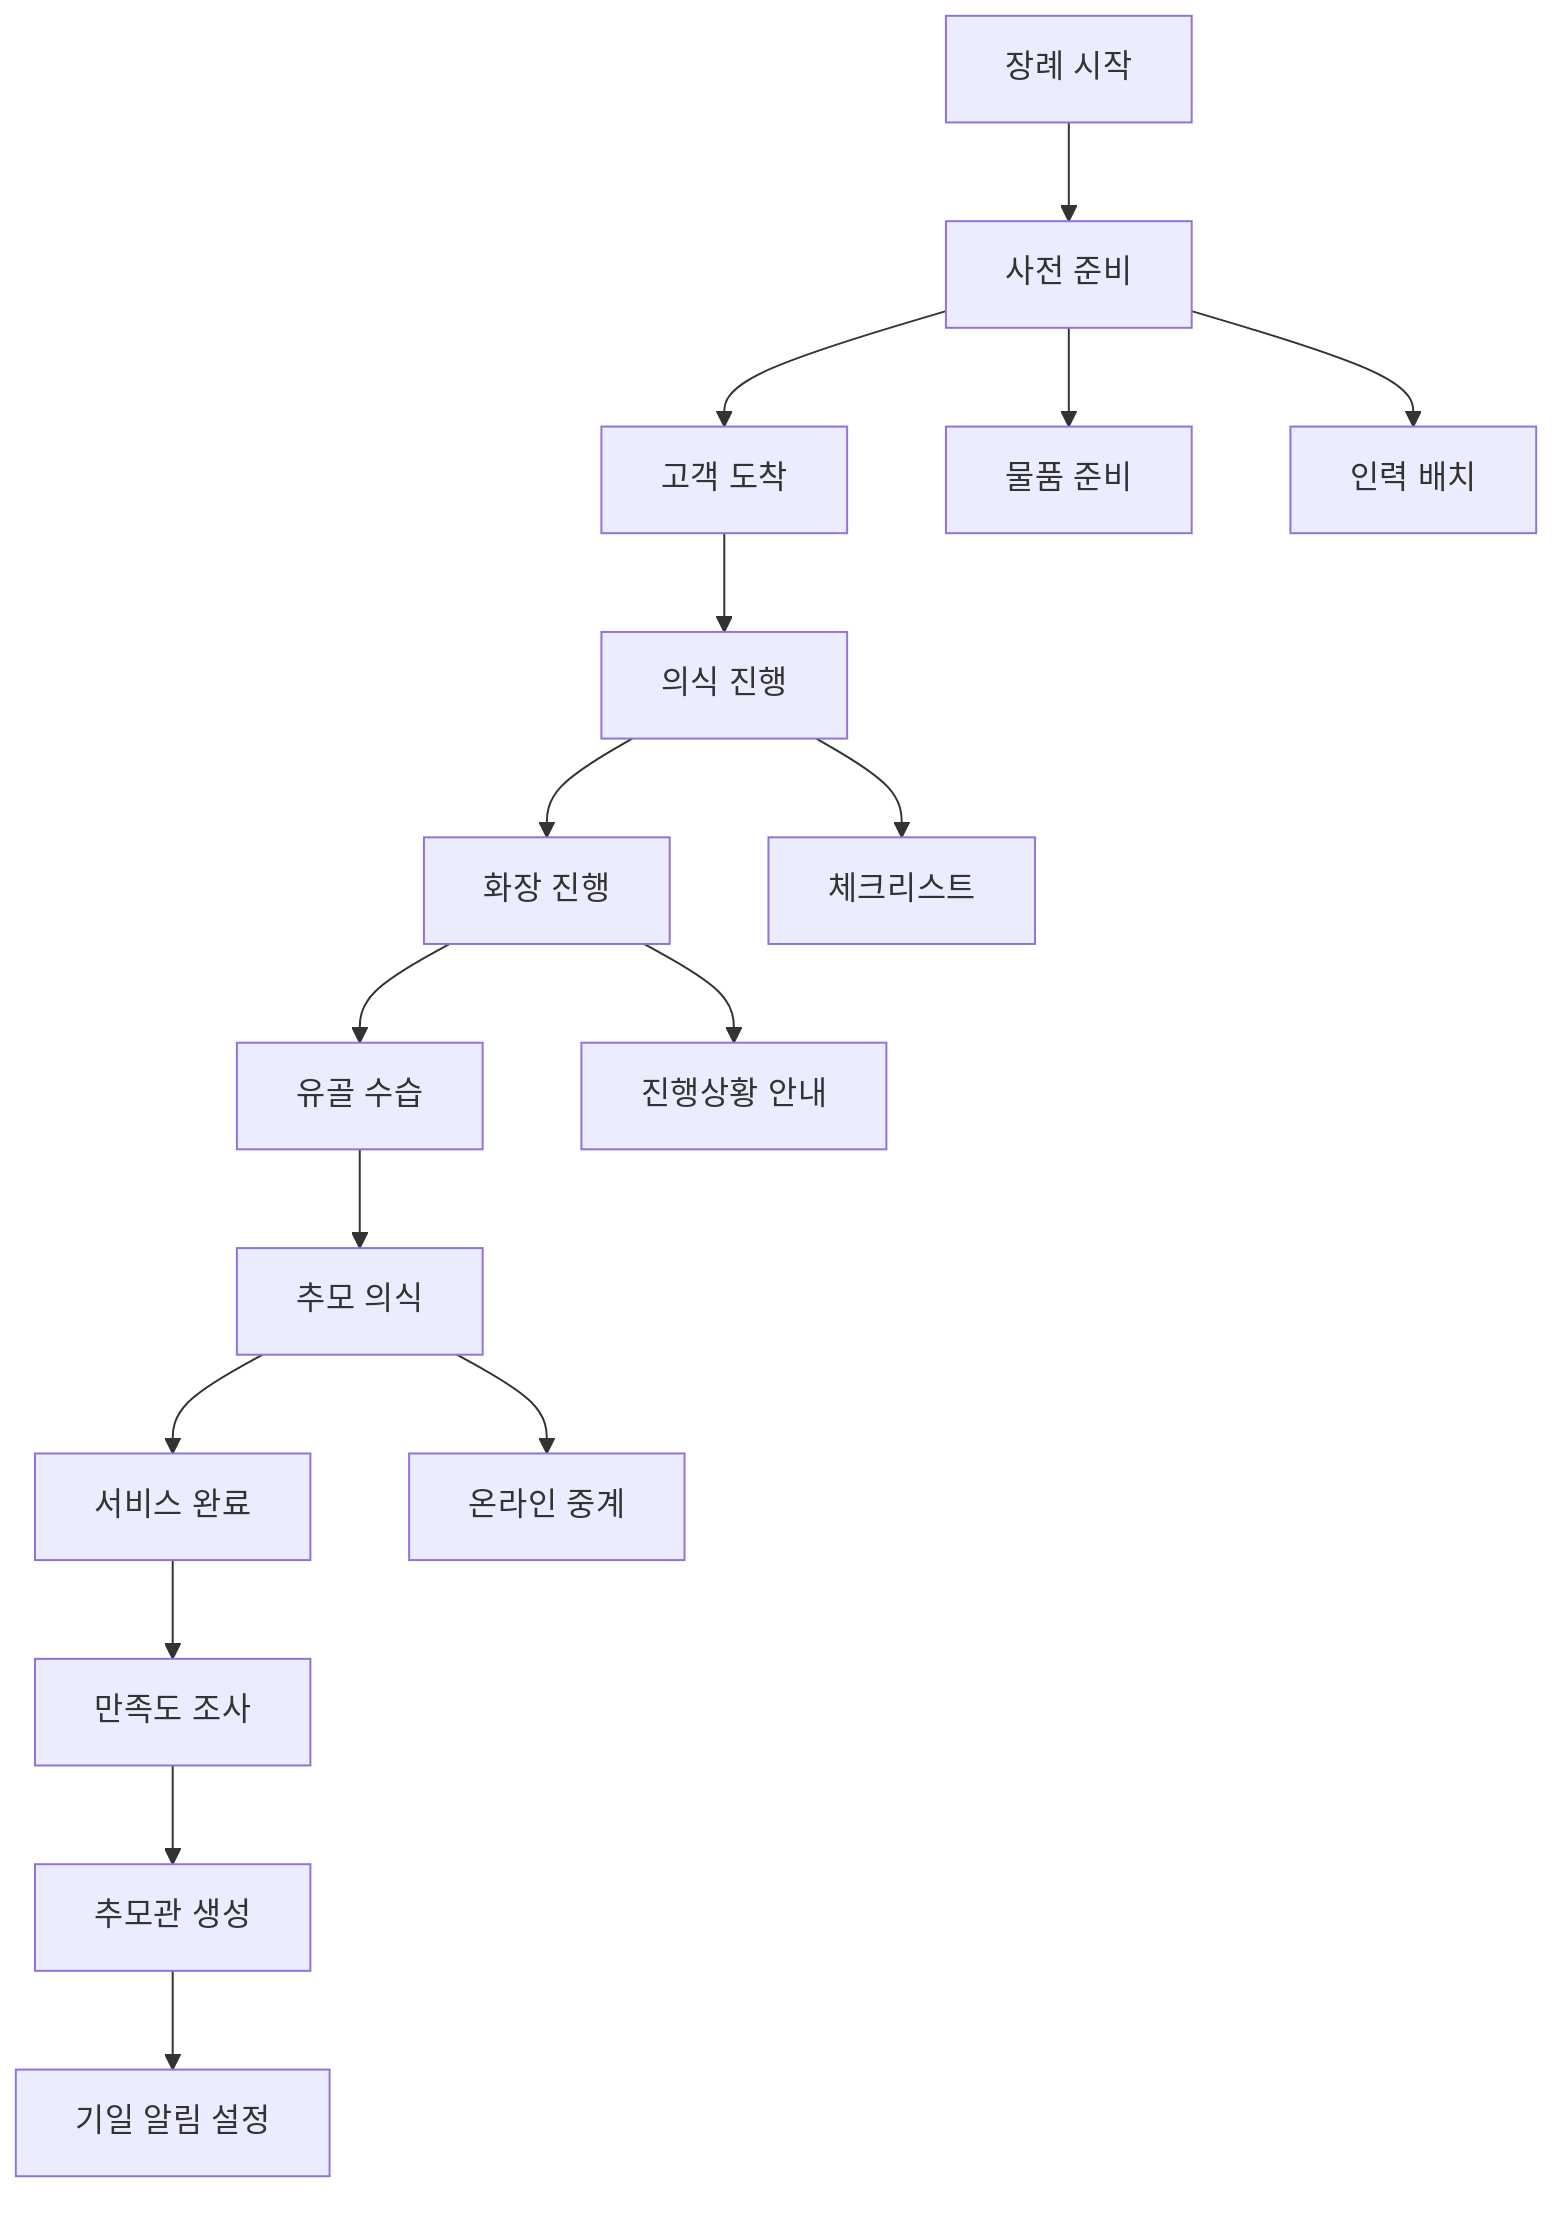 flowchart TD
    A[장례 시작] --> B[사전 준비]
    B --> C[고객 도착]
    C --> D[의식 진행]
    D --> E[화장 진행]
    E --> F[유골 수습]
    F --> G[추모 의식]
    G --> H[서비스 완료]
    H --> I[만족도 조사]
    I --> J[추모관 생성]
    
    B --> K[물품 준비]
    B --> L[인력 배치]
    
    D --> M[체크리스트]
    E --> N[진행상황 안내]
    
    G --> O[온라인 중계]
    J --> P[기일 알림 설정]